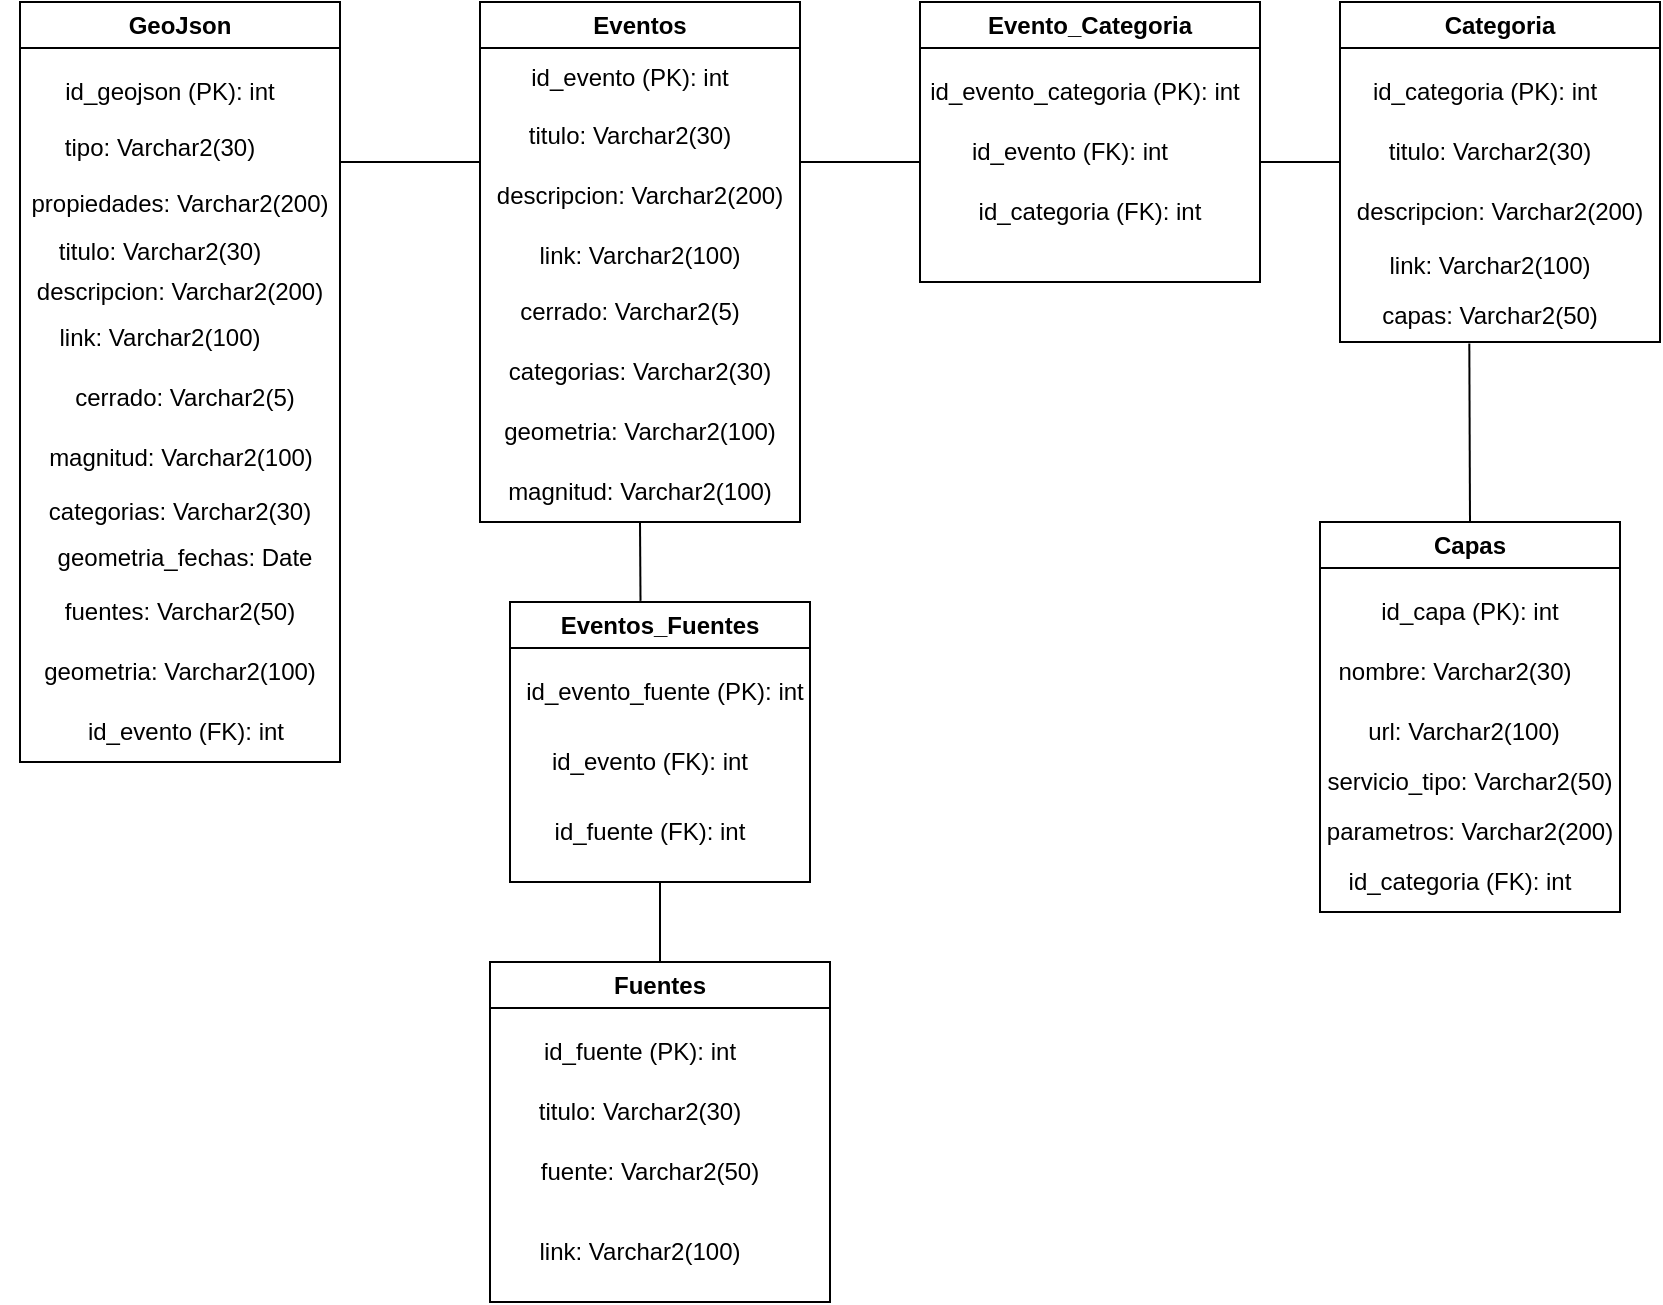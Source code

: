 <mxfile version="24.7.14">
  <diagram name="Página-1" id="bGK8vxv2QmIB5caZFhNy">
    <mxGraphModel dx="1195" dy="622" grid="1" gridSize="10" guides="1" tooltips="1" connect="1" arrows="1" fold="1" page="1" pageScale="1" pageWidth="827" pageHeight="1169" math="0" shadow="0">
      <root>
        <mxCell id="0" />
        <mxCell id="1" parent="0" />
        <mxCell id="nJJF6oT1fa7cBnkwm81W-1" value="GeoJson" style="swimlane;whiteSpace=wrap;html=1;" vertex="1" parent="1">
          <mxGeometry x="40" y="160" width="160" height="380" as="geometry" />
        </mxCell>
        <mxCell id="nJJF6oT1fa7cBnkwm81W-3" value="id_geojson (PK): int" style="text;strokeColor=none;align=center;fillColor=none;html=1;verticalAlign=middle;whiteSpace=wrap;rounded=0;" vertex="1" parent="nJJF6oT1fa7cBnkwm81W-1">
          <mxGeometry x="20" y="30" width="110" height="30" as="geometry" />
        </mxCell>
        <mxCell id="nJJF6oT1fa7cBnkwm81W-44" value="tipo: Varchar2(30)" style="text;strokeColor=none;align=center;fillColor=none;html=1;verticalAlign=middle;whiteSpace=wrap;rounded=0;" vertex="1" parent="nJJF6oT1fa7cBnkwm81W-1">
          <mxGeometry x="15" y="58" width="110" height="30" as="geometry" />
        </mxCell>
        <mxCell id="nJJF6oT1fa7cBnkwm81W-45" value="propiedades: Varchar2(200)" style="text;strokeColor=none;align=center;fillColor=none;html=1;verticalAlign=middle;whiteSpace=wrap;rounded=0;" vertex="1" parent="nJJF6oT1fa7cBnkwm81W-1">
          <mxGeometry x="-10" y="86" width="180" height="30" as="geometry" />
        </mxCell>
        <mxCell id="nJJF6oT1fa7cBnkwm81W-46" value="titulo: Varchar2(30)" style="text;strokeColor=none;align=center;fillColor=none;html=1;verticalAlign=middle;whiteSpace=wrap;rounded=0;" vertex="1" parent="nJJF6oT1fa7cBnkwm81W-1">
          <mxGeometry x="15" y="110" width="110" height="30" as="geometry" />
        </mxCell>
        <mxCell id="nJJF6oT1fa7cBnkwm81W-47" value="descripcion: Varchar2(200)" style="text;strokeColor=none;align=center;fillColor=none;html=1;verticalAlign=middle;whiteSpace=wrap;rounded=0;" vertex="1" parent="nJJF6oT1fa7cBnkwm81W-1">
          <mxGeometry y="130" width="160" height="30" as="geometry" />
        </mxCell>
        <mxCell id="nJJF6oT1fa7cBnkwm81W-48" value="link: Varchar2(100)" style="text;strokeColor=none;align=center;fillColor=none;html=1;verticalAlign=middle;whiteSpace=wrap;rounded=0;" vertex="1" parent="nJJF6oT1fa7cBnkwm81W-1">
          <mxGeometry x="15" y="153" width="110" height="30" as="geometry" />
        </mxCell>
        <mxCell id="nJJF6oT1fa7cBnkwm81W-49" value="cerrado: Varchar2(5)" style="text;strokeColor=none;align=center;fillColor=none;html=1;verticalAlign=middle;whiteSpace=wrap;rounded=0;" vertex="1" parent="nJJF6oT1fa7cBnkwm81W-1">
          <mxGeometry x="15" y="183" width="135" height="30" as="geometry" />
        </mxCell>
        <mxCell id="nJJF6oT1fa7cBnkwm81W-50" value="magnitud: Varchar2(100)" style="text;strokeColor=none;align=center;fillColor=none;html=1;verticalAlign=middle;whiteSpace=wrap;rounded=0;" vertex="1" parent="nJJF6oT1fa7cBnkwm81W-1">
          <mxGeometry x="7.5" y="213" width="145" height="30" as="geometry" />
        </mxCell>
        <mxCell id="nJJF6oT1fa7cBnkwm81W-51" value="categorias: Varchar2(30)" style="text;strokeColor=none;align=center;fillColor=none;html=1;verticalAlign=middle;whiteSpace=wrap;rounded=0;" vertex="1" parent="nJJF6oT1fa7cBnkwm81W-1">
          <mxGeometry x="10" y="240" width="140" height="30" as="geometry" />
        </mxCell>
        <mxCell id="nJJF6oT1fa7cBnkwm81W-52" value="geometria_fechas: Date" style="text;strokeColor=none;align=center;fillColor=none;html=1;verticalAlign=middle;whiteSpace=wrap;rounded=0;" vertex="1" parent="nJJF6oT1fa7cBnkwm81W-1">
          <mxGeometry x="15" y="263" width="135" height="30" as="geometry" />
        </mxCell>
        <mxCell id="nJJF6oT1fa7cBnkwm81W-53" value="fuentes: Varchar2(50)" style="text;strokeColor=none;align=center;fillColor=none;html=1;verticalAlign=middle;whiteSpace=wrap;rounded=0;" vertex="1" parent="nJJF6oT1fa7cBnkwm81W-1">
          <mxGeometry x="10" y="290" width="140" height="30" as="geometry" />
        </mxCell>
        <mxCell id="nJJF6oT1fa7cBnkwm81W-54" value="geometria: Varchar2(100)" style="text;strokeColor=none;align=center;fillColor=none;html=1;verticalAlign=middle;whiteSpace=wrap;rounded=0;" vertex="1" parent="nJJF6oT1fa7cBnkwm81W-1">
          <mxGeometry x="10" y="320" width="140" height="30" as="geometry" />
        </mxCell>
        <mxCell id="nJJF6oT1fa7cBnkwm81W-60" value="id_evento (FK): int" style="text;strokeColor=none;align=center;fillColor=none;html=1;verticalAlign=middle;whiteSpace=wrap;rounded=0;" vertex="1" parent="nJJF6oT1fa7cBnkwm81W-1">
          <mxGeometry x="27.5" y="350" width="110" height="30" as="geometry" />
        </mxCell>
        <mxCell id="nJJF6oT1fa7cBnkwm81W-5" value="Eventos" style="swimlane;whiteSpace=wrap;html=1;" vertex="1" parent="1">
          <mxGeometry x="270" y="160" width="160" height="260" as="geometry" />
        </mxCell>
        <mxCell id="nJJF6oT1fa7cBnkwm81W-6" value="id_evento (PK): int" style="text;strokeColor=none;align=center;fillColor=none;html=1;verticalAlign=middle;whiteSpace=wrap;rounded=0;" vertex="1" parent="nJJF6oT1fa7cBnkwm81W-5">
          <mxGeometry x="20" y="23" width="110" height="30" as="geometry" />
        </mxCell>
        <mxCell id="nJJF6oT1fa7cBnkwm81W-7" value="titulo: Varchar2(30)" style="text;strokeColor=none;align=center;fillColor=none;html=1;verticalAlign=middle;whiteSpace=wrap;rounded=0;" vertex="1" parent="nJJF6oT1fa7cBnkwm81W-5">
          <mxGeometry x="20" y="52" width="110" height="30" as="geometry" />
        </mxCell>
        <mxCell id="nJJF6oT1fa7cBnkwm81W-8" value="descripcion: Varchar2(200)" style="text;strokeColor=none;align=center;fillColor=none;html=1;verticalAlign=middle;whiteSpace=wrap;rounded=0;" vertex="1" parent="nJJF6oT1fa7cBnkwm81W-5">
          <mxGeometry y="82" width="160" height="30" as="geometry" />
        </mxCell>
        <mxCell id="nJJF6oT1fa7cBnkwm81W-9" value="link: Varchar2(100)" style="text;strokeColor=none;align=center;fillColor=none;html=1;verticalAlign=middle;whiteSpace=wrap;rounded=0;" vertex="1" parent="nJJF6oT1fa7cBnkwm81W-5">
          <mxGeometry x="20" y="112" width="120" height="30" as="geometry" />
        </mxCell>
        <mxCell id="nJJF6oT1fa7cBnkwm81W-10" value="cerrado: Varchar2(5)" style="text;strokeColor=none;align=center;fillColor=none;html=1;verticalAlign=middle;whiteSpace=wrap;rounded=0;" vertex="1" parent="nJJF6oT1fa7cBnkwm81W-5">
          <mxGeometry x="10" y="140" width="130" height="30" as="geometry" />
        </mxCell>
        <mxCell id="nJJF6oT1fa7cBnkwm81W-11" value="categorias: Varchar2(30)" style="text;strokeColor=none;align=center;fillColor=none;html=1;verticalAlign=middle;whiteSpace=wrap;rounded=0;" vertex="1" parent="nJJF6oT1fa7cBnkwm81W-5">
          <mxGeometry x="10" y="170" width="140" height="30" as="geometry" />
        </mxCell>
        <mxCell id="nJJF6oT1fa7cBnkwm81W-12" value="geometria: Varchar2(100)" style="text;strokeColor=none;align=center;fillColor=none;html=1;verticalAlign=middle;whiteSpace=wrap;rounded=0;" vertex="1" parent="nJJF6oT1fa7cBnkwm81W-5">
          <mxGeometry x="10" y="200" width="140" height="30" as="geometry" />
        </mxCell>
        <mxCell id="nJJF6oT1fa7cBnkwm81W-13" value="magnitud: Varchar2(100)" style="text;strokeColor=none;align=center;fillColor=none;html=1;verticalAlign=middle;whiteSpace=wrap;rounded=0;" vertex="1" parent="nJJF6oT1fa7cBnkwm81W-5">
          <mxGeometry x="10" y="230" width="140" height="30" as="geometry" />
        </mxCell>
        <mxCell id="nJJF6oT1fa7cBnkwm81W-14" value="Evento_Categoria" style="swimlane;whiteSpace=wrap;html=1;" vertex="1" parent="1">
          <mxGeometry x="490" y="160" width="170" height="140" as="geometry" />
        </mxCell>
        <mxCell id="nJJF6oT1fa7cBnkwm81W-15" value="id_evento_categoria (PK): int" style="text;strokeColor=none;align=center;fillColor=none;html=1;verticalAlign=middle;whiteSpace=wrap;rounded=0;" vertex="1" parent="nJJF6oT1fa7cBnkwm81W-14">
          <mxGeometry y="30" width="165" height="30" as="geometry" />
        </mxCell>
        <mxCell id="nJJF6oT1fa7cBnkwm81W-19" value="id_evento (FK): int" style="text;strokeColor=none;align=center;fillColor=none;html=1;verticalAlign=middle;whiteSpace=wrap;rounded=0;" vertex="1" parent="nJJF6oT1fa7cBnkwm81W-14">
          <mxGeometry x="20" y="60" width="110" height="30" as="geometry" />
        </mxCell>
        <mxCell id="nJJF6oT1fa7cBnkwm81W-20" value="id_categoria (FK): int" style="text;strokeColor=none;align=center;fillColor=none;html=1;verticalAlign=middle;whiteSpace=wrap;rounded=0;" vertex="1" parent="nJJF6oT1fa7cBnkwm81W-14">
          <mxGeometry x="20" y="90" width="130" height="30" as="geometry" />
        </mxCell>
        <mxCell id="nJJF6oT1fa7cBnkwm81W-16" value="Categoria" style="swimlane;whiteSpace=wrap;html=1;" vertex="1" parent="1">
          <mxGeometry x="700" y="160" width="160" height="170" as="geometry" />
        </mxCell>
        <mxCell id="nJJF6oT1fa7cBnkwm81W-17" value="id_categoria (PK): int" style="text;strokeColor=none;align=center;fillColor=none;html=1;verticalAlign=middle;whiteSpace=wrap;rounded=0;" vertex="1" parent="nJJF6oT1fa7cBnkwm81W-16">
          <mxGeometry x="10" y="30" width="125" height="30" as="geometry" />
        </mxCell>
        <mxCell id="nJJF6oT1fa7cBnkwm81W-21" value="titulo: Varchar2(30)" style="text;strokeColor=none;align=center;fillColor=none;html=1;verticalAlign=middle;whiteSpace=wrap;rounded=0;" vertex="1" parent="nJJF6oT1fa7cBnkwm81W-16">
          <mxGeometry x="20" y="60" width="110" height="30" as="geometry" />
        </mxCell>
        <mxCell id="nJJF6oT1fa7cBnkwm81W-22" value="descripcion: Varchar2(200)" style="text;strokeColor=none;align=center;fillColor=none;html=1;verticalAlign=middle;whiteSpace=wrap;rounded=0;" vertex="1" parent="nJJF6oT1fa7cBnkwm81W-16">
          <mxGeometry x="5" y="90" width="150" height="30" as="geometry" />
        </mxCell>
        <mxCell id="nJJF6oT1fa7cBnkwm81W-23" value="link: Varchar2(100)" style="text;strokeColor=none;align=center;fillColor=none;html=1;verticalAlign=middle;whiteSpace=wrap;rounded=0;" vertex="1" parent="nJJF6oT1fa7cBnkwm81W-16">
          <mxGeometry x="20" y="117" width="110" height="30" as="geometry" />
        </mxCell>
        <mxCell id="nJJF6oT1fa7cBnkwm81W-24" value="capas: Varchar2(50)" style="text;strokeColor=none;align=center;fillColor=none;html=1;verticalAlign=middle;whiteSpace=wrap;rounded=0;" vertex="1" parent="nJJF6oT1fa7cBnkwm81W-16">
          <mxGeometry x="20" y="142" width="110" height="30" as="geometry" />
        </mxCell>
        <mxCell id="nJJF6oT1fa7cBnkwm81W-18" value="" style="endArrow=none;html=1;rounded=0;" edge="1" parent="1">
          <mxGeometry width="50" height="50" relative="1" as="geometry">
            <mxPoint x="430" y="240" as="sourcePoint" />
            <mxPoint x="490" y="240" as="targetPoint" />
          </mxGeometry>
        </mxCell>
        <mxCell id="nJJF6oT1fa7cBnkwm81W-25" value="Capas" style="swimlane;whiteSpace=wrap;html=1;" vertex="1" parent="1">
          <mxGeometry x="690" y="420" width="150" height="195" as="geometry" />
        </mxCell>
        <mxCell id="nJJF6oT1fa7cBnkwm81W-26" value="id_capa (PK): int" style="text;strokeColor=none;align=center;fillColor=none;html=1;verticalAlign=middle;whiteSpace=wrap;rounded=0;" vertex="1" parent="nJJF6oT1fa7cBnkwm81W-25">
          <mxGeometry x="20" y="30" width="110" height="30" as="geometry" />
        </mxCell>
        <mxCell id="nJJF6oT1fa7cBnkwm81W-27" value="nombre: Varchar2(30)" style="text;strokeColor=none;align=center;fillColor=none;html=1;verticalAlign=middle;whiteSpace=wrap;rounded=0;" vertex="1" parent="nJJF6oT1fa7cBnkwm81W-25">
          <mxGeometry x="5" y="60" width="125" height="30" as="geometry" />
        </mxCell>
        <mxCell id="nJJF6oT1fa7cBnkwm81W-28" value="url: Varchar2(100)" style="text;strokeColor=none;align=center;fillColor=none;html=1;verticalAlign=middle;whiteSpace=wrap;rounded=0;" vertex="1" parent="nJJF6oT1fa7cBnkwm81W-25">
          <mxGeometry x="17" y="90" width="110" height="30" as="geometry" />
        </mxCell>
        <mxCell id="nJJF6oT1fa7cBnkwm81W-29" value="servicio_tipo: Varchar2(50)" style="text;strokeColor=none;align=center;fillColor=none;html=1;verticalAlign=middle;whiteSpace=wrap;rounded=0;" vertex="1" parent="nJJF6oT1fa7cBnkwm81W-25">
          <mxGeometry y="115" width="150" height="30" as="geometry" />
        </mxCell>
        <mxCell id="nJJF6oT1fa7cBnkwm81W-30" value="parametros: Varchar2(200)" style="text;strokeColor=none;align=center;fillColor=none;html=1;verticalAlign=middle;whiteSpace=wrap;rounded=0;" vertex="1" parent="nJJF6oT1fa7cBnkwm81W-25">
          <mxGeometry y="140" width="150" height="30" as="geometry" />
        </mxCell>
        <mxCell id="nJJF6oT1fa7cBnkwm81W-31" value="id_categoria (FK): int" style="text;strokeColor=none;align=center;fillColor=none;html=1;verticalAlign=middle;whiteSpace=wrap;rounded=0;" vertex="1" parent="nJJF6oT1fa7cBnkwm81W-25">
          <mxGeometry x="10" y="165" width="120" height="30" as="geometry" />
        </mxCell>
        <mxCell id="nJJF6oT1fa7cBnkwm81W-32" value="Fuentes" style="swimlane;whiteSpace=wrap;html=1;" vertex="1" parent="1">
          <mxGeometry x="275" y="640" width="170" height="170" as="geometry" />
        </mxCell>
        <mxCell id="nJJF6oT1fa7cBnkwm81W-33" value="id_fuente (PK): int" style="text;strokeColor=none;align=center;fillColor=none;html=1;verticalAlign=middle;whiteSpace=wrap;rounded=0;" vertex="1" parent="nJJF6oT1fa7cBnkwm81W-32">
          <mxGeometry x="20" y="30" width="110" height="30" as="geometry" />
        </mxCell>
        <mxCell id="nJJF6oT1fa7cBnkwm81W-34" value="titulo: Varchar2(30)" style="text;strokeColor=none;align=center;fillColor=none;html=1;verticalAlign=middle;whiteSpace=wrap;rounded=0;" vertex="1" parent="nJJF6oT1fa7cBnkwm81W-32">
          <mxGeometry x="20" y="60" width="110" height="30" as="geometry" />
        </mxCell>
        <mxCell id="nJJF6oT1fa7cBnkwm81W-35" value="fuente: Varchar2(50)" style="text;strokeColor=none;align=center;fillColor=none;html=1;verticalAlign=middle;whiteSpace=wrap;rounded=0;" vertex="1" parent="nJJF6oT1fa7cBnkwm81W-32">
          <mxGeometry x="20" y="90" width="120" height="30" as="geometry" />
        </mxCell>
        <mxCell id="nJJF6oT1fa7cBnkwm81W-36" value="link: Varchar2(100)" style="text;strokeColor=none;align=center;fillColor=none;html=1;verticalAlign=middle;whiteSpace=wrap;rounded=0;" vertex="1" parent="nJJF6oT1fa7cBnkwm81W-32">
          <mxGeometry x="20" y="130" width="110" height="30" as="geometry" />
        </mxCell>
        <mxCell id="nJJF6oT1fa7cBnkwm81W-37" value="Eventos_Fuentes" style="swimlane;whiteSpace=wrap;html=1;" vertex="1" parent="1">
          <mxGeometry x="285" y="460" width="150" height="140" as="geometry" />
        </mxCell>
        <mxCell id="nJJF6oT1fa7cBnkwm81W-38" value="id_evento_fuente (PK): int" style="text;strokeColor=none;align=center;fillColor=none;html=1;verticalAlign=middle;whiteSpace=wrap;rounded=0;" vertex="1" parent="nJJF6oT1fa7cBnkwm81W-37">
          <mxGeometry x="5" y="30" width="145" height="30" as="geometry" />
        </mxCell>
        <mxCell id="nJJF6oT1fa7cBnkwm81W-42" value="id_evento (FK): int" style="text;strokeColor=none;align=center;fillColor=none;html=1;verticalAlign=middle;whiteSpace=wrap;rounded=0;" vertex="1" parent="nJJF6oT1fa7cBnkwm81W-37">
          <mxGeometry x="15" y="65" width="110" height="30" as="geometry" />
        </mxCell>
        <mxCell id="nJJF6oT1fa7cBnkwm81W-43" value="id_fuente (FK): int" style="text;strokeColor=none;align=center;fillColor=none;html=1;verticalAlign=middle;whiteSpace=wrap;rounded=0;" vertex="1" parent="nJJF6oT1fa7cBnkwm81W-37">
          <mxGeometry x="15" y="100" width="110" height="30" as="geometry" />
        </mxCell>
        <mxCell id="nJJF6oT1fa7cBnkwm81W-40" value="" style="endArrow=none;html=1;rounded=0;entryX=0.5;entryY=1;entryDx=0;entryDy=0;exitX=0.435;exitY=-0.004;exitDx=0;exitDy=0;exitPerimeter=0;" edge="1" parent="1" source="nJJF6oT1fa7cBnkwm81W-37" target="nJJF6oT1fa7cBnkwm81W-13">
          <mxGeometry width="50" height="50" relative="1" as="geometry">
            <mxPoint x="190" y="530" as="sourcePoint" />
            <mxPoint x="240" y="480" as="targetPoint" />
          </mxGeometry>
        </mxCell>
        <mxCell id="nJJF6oT1fa7cBnkwm81W-41" value="" style="endArrow=none;html=1;rounded=0;exitX=0.5;exitY=0;exitDx=0;exitDy=0;entryX=0.5;entryY=1;entryDx=0;entryDy=0;" edge="1" parent="1" source="nJJF6oT1fa7cBnkwm81W-32" target="nJJF6oT1fa7cBnkwm81W-37">
          <mxGeometry width="50" height="50" relative="1" as="geometry">
            <mxPoint x="230" y="550" as="sourcePoint" />
            <mxPoint x="280" y="500" as="targetPoint" />
          </mxGeometry>
        </mxCell>
        <mxCell id="nJJF6oT1fa7cBnkwm81W-55" value="" style="endArrow=none;html=1;rounded=0;" edge="1" parent="1">
          <mxGeometry width="50" height="50" relative="1" as="geometry">
            <mxPoint x="200" y="240" as="sourcePoint" />
            <mxPoint x="270" y="240" as="targetPoint" />
          </mxGeometry>
        </mxCell>
        <mxCell id="nJJF6oT1fa7cBnkwm81W-56" value="" style="endArrow=none;html=1;rounded=0;" edge="1" parent="1">
          <mxGeometry width="50" height="50" relative="1" as="geometry">
            <mxPoint x="660" y="240" as="sourcePoint" />
            <mxPoint x="700" y="240" as="targetPoint" />
          </mxGeometry>
        </mxCell>
        <mxCell id="nJJF6oT1fa7cBnkwm81W-57" value="" style="endArrow=none;html=1;rounded=0;exitX=0.5;exitY=0;exitDx=0;exitDy=0;entryX=0.406;entryY=0.957;entryDx=0;entryDy=0;entryPerimeter=0;" edge="1" parent="1" source="nJJF6oT1fa7cBnkwm81W-25" target="nJJF6oT1fa7cBnkwm81W-24">
          <mxGeometry width="50" height="50" relative="1" as="geometry">
            <mxPoint x="400" y="380" as="sourcePoint" />
            <mxPoint x="760" y="330" as="targetPoint" />
          </mxGeometry>
        </mxCell>
      </root>
    </mxGraphModel>
  </diagram>
</mxfile>
